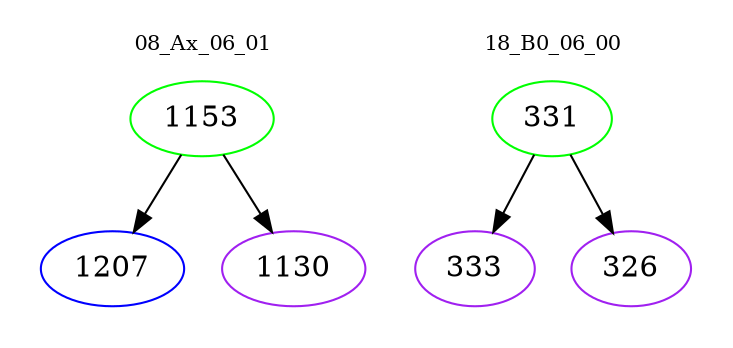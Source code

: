 digraph{
subgraph cluster_0 {
color = white
label = "08_Ax_06_01";
fontsize=10;
T0_1153 [label="1153", color="green"]
T0_1153 -> T0_1207 [color="black"]
T0_1207 [label="1207", color="blue"]
T0_1153 -> T0_1130 [color="black"]
T0_1130 [label="1130", color="purple"]
}
subgraph cluster_1 {
color = white
label = "18_B0_06_00";
fontsize=10;
T1_331 [label="331", color="green"]
T1_331 -> T1_333 [color="black"]
T1_333 [label="333", color="purple"]
T1_331 -> T1_326 [color="black"]
T1_326 [label="326", color="purple"]
}
}
